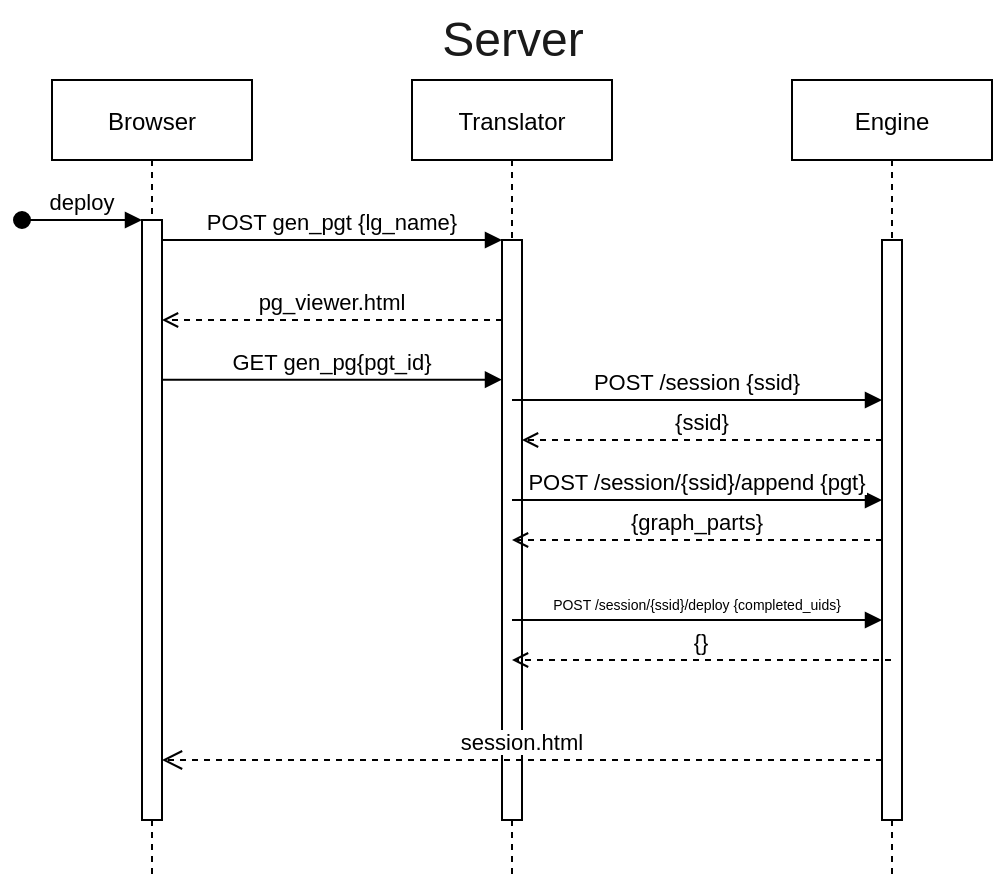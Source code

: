 <mxfile version="20.2.3" type="device" pages="4"><diagram id="kgpKYQtTHZ0yAKxKKP6v" name="Server"><mxGraphModel dx="1406" dy="762" grid="1" gridSize="10" guides="1" tooltips="1" connect="1" arrows="1" fold="1" page="1" pageScale="1" pageWidth="850" pageHeight="1100" math="0" shadow="0"><root><mxCell id="0"/><mxCell id="1" parent="0"/><mxCell id="3nuBFxr9cyL0pnOWT2aG-1" value="Browser" style="shape=umlLifeline;perimeter=lifelinePerimeter;container=1;collapsible=0;recursiveResize=0;rounded=0;shadow=0;strokeWidth=1;" parent="1" vertex="1"><mxGeometry x="120" y="80" width="100" height="400" as="geometry"/></mxCell><mxCell id="3nuBFxr9cyL0pnOWT2aG-2" value="" style="points=[];perimeter=orthogonalPerimeter;rounded=0;shadow=0;strokeWidth=1;" parent="3nuBFxr9cyL0pnOWT2aG-1" vertex="1"><mxGeometry x="45" y="70" width="10" height="300" as="geometry"/></mxCell><mxCell id="3nuBFxr9cyL0pnOWT2aG-3" value="deploy" style="verticalAlign=bottom;startArrow=oval;endArrow=block;startSize=8;shadow=0;strokeWidth=1;" parent="3nuBFxr9cyL0pnOWT2aG-1" target="3nuBFxr9cyL0pnOWT2aG-2" edge="1"><mxGeometry relative="1" as="geometry"><mxPoint x="-15" y="70" as="sourcePoint"/></mxGeometry></mxCell><mxCell id="r59Y7d5po-5En5TcLOiU-8" value="GET gen_pg{pgt_id}" style="verticalAlign=bottom;endArrow=block;entryX=0;entryY=0;shadow=0;strokeWidth=1;" parent="3nuBFxr9cyL0pnOWT2aG-1" edge="1"><mxGeometry relative="1" as="geometry"><mxPoint x="55" y="149.83" as="sourcePoint"/><mxPoint x="225" y="149.83" as="targetPoint"/></mxGeometry></mxCell><mxCell id="3nuBFxr9cyL0pnOWT2aG-5" value="Translator" style="shape=umlLifeline;perimeter=lifelinePerimeter;container=1;collapsible=0;recursiveResize=0;rounded=0;shadow=0;strokeWidth=1;" parent="1" vertex="1"><mxGeometry x="300" y="80" width="100" height="400" as="geometry"/></mxCell><mxCell id="3nuBFxr9cyL0pnOWT2aG-6" value="" style="points=[];perimeter=orthogonalPerimeter;rounded=0;shadow=0;strokeWidth=1;" parent="3nuBFxr9cyL0pnOWT2aG-5" vertex="1"><mxGeometry x="45" y="80" width="10" height="290" as="geometry"/></mxCell><mxCell id="3nuBFxr9cyL0pnOWT2aG-7" value="session.html" style="verticalAlign=bottom;endArrow=open;dashed=1;endSize=8;shadow=0;strokeWidth=1;" parent="1" source="r59Y7d5po-5En5TcLOiU-2" target="3nuBFxr9cyL0pnOWT2aG-2" edge="1"><mxGeometry relative="1" as="geometry"><mxPoint x="275" y="236" as="targetPoint"/><Array as="points"><mxPoint x="290" y="420"/></Array></mxGeometry></mxCell><mxCell id="3nuBFxr9cyL0pnOWT2aG-8" value="POST gen_pgt {lg_name}" style="verticalAlign=bottom;endArrow=block;entryX=0;entryY=0;shadow=0;strokeWidth=1;" parent="1" source="3nuBFxr9cyL0pnOWT2aG-2" target="3nuBFxr9cyL0pnOWT2aG-6" edge="1"><mxGeometry relative="1" as="geometry"><mxPoint x="275" y="160" as="sourcePoint"/></mxGeometry></mxCell><mxCell id="3nuBFxr9cyL0pnOWT2aG-9" value="pg_viewer.html" style="verticalAlign=bottom;endArrow=open;shadow=0;strokeWidth=1;dashed=1;endFill=0;" parent="1" source="3nuBFxr9cyL0pnOWT2aG-6" target="3nuBFxr9cyL0pnOWT2aG-2" edge="1"><mxGeometry relative="1" as="geometry"><mxPoint x="240" y="200" as="sourcePoint"/><mxPoint x="180" y="200" as="targetPoint"/><Array as="points"><mxPoint x="310" y="200"/></Array></mxGeometry></mxCell><mxCell id="r59Y7d5po-5En5TcLOiU-1" value="Engine" style="shape=umlLifeline;perimeter=lifelinePerimeter;container=1;collapsible=0;recursiveResize=0;rounded=0;shadow=0;strokeWidth=1;" parent="1" vertex="1"><mxGeometry x="490" y="80" width="100" height="400" as="geometry"/></mxCell><mxCell id="r59Y7d5po-5En5TcLOiU-2" value="" style="points=[];perimeter=orthogonalPerimeter;rounded=0;shadow=0;strokeWidth=1;" parent="r59Y7d5po-5En5TcLOiU-1" vertex="1"><mxGeometry x="45" y="80" width="10" height="290" as="geometry"/></mxCell><mxCell id="r59Y7d5po-5En5TcLOiU-9" value="POST /session {ssid}" style="verticalAlign=bottom;endArrow=block;shadow=0;strokeWidth=1;" parent="1" source="3nuBFxr9cyL0pnOWT2aG-5" target="r59Y7d5po-5En5TcLOiU-2" edge="1"><mxGeometry relative="1" as="geometry"><mxPoint x="360" y="240" as="sourcePoint"/><mxPoint x="520" y="240.0" as="targetPoint"/><Array as="points"><mxPoint x="380" y="240"/></Array></mxGeometry></mxCell><mxCell id="r59Y7d5po-5En5TcLOiU-12" value="POST /session/{ssid}/deploy {completed_uids}" style="verticalAlign=bottom;endArrow=block;shadow=0;strokeWidth=1;fontSize=7;" parent="1" source="3nuBFxr9cyL0pnOWT2aG-5" target="r59Y7d5po-5En5TcLOiU-2" edge="1"><mxGeometry relative="1" as="geometry"><mxPoint x="355.0" y="300" as="sourcePoint"/><mxPoint x="539.45" y="300" as="targetPoint"/><Array as="points"><mxPoint x="420" y="350"/></Array></mxGeometry></mxCell><mxCell id="r59Y7d5po-5En5TcLOiU-11" value="POST /session/{ssid}/append {pgt}" style="verticalAlign=bottom;endArrow=block;shadow=0;strokeWidth=1;" parent="1" source="3nuBFxr9cyL0pnOWT2aG-5" target="r59Y7d5po-5En5TcLOiU-2" edge="1"><mxGeometry relative="1" as="geometry"><mxPoint x="390" y="270" as="sourcePoint"/><mxPoint x="539.45" y="270" as="targetPoint"/><Array as="points"><mxPoint x="370" y="290"/></Array></mxGeometry></mxCell><mxCell id="r59Y7d5po-5En5TcLOiU-14" value="{ssid}" style="verticalAlign=bottom;endArrow=open;shadow=0;strokeWidth=1;dashed=1;endFill=0;" parent="1" source="r59Y7d5po-5En5TcLOiU-2" target="3nuBFxr9cyL0pnOWT2aG-6" edge="1"><mxGeometry relative="1" as="geometry"><mxPoint x="530" y="260" as="sourcePoint"/><mxPoint x="360" y="260" as="targetPoint"/><Array as="points"><mxPoint x="490" y="260"/></Array></mxGeometry></mxCell><mxCell id="r59Y7d5po-5En5TcLOiU-15" value="{graph_parts}" style="verticalAlign=bottom;endArrow=open;shadow=0;strokeWidth=1;dashed=1;endFill=0;" parent="1" source="r59Y7d5po-5En5TcLOiU-2" target="3nuBFxr9cyL0pnOWT2aG-5" edge="1"><mxGeometry relative="1" as="geometry"><mxPoint x="530" y="310" as="sourcePoint"/><mxPoint x="365" y="310" as="targetPoint"/><Array as="points"><mxPoint x="500" y="310"/></Array></mxGeometry></mxCell><mxCell id="r59Y7d5po-5En5TcLOiU-16" value="{}" style="verticalAlign=bottom;endArrow=open;shadow=0;strokeWidth=1;dashed=1;endFill=0;" parent="1" source="r59Y7d5po-5En5TcLOiU-1" target="3nuBFxr9cyL0pnOWT2aG-5" edge="1"><mxGeometry relative="1" as="geometry"><mxPoint x="534.77" y="370" as="sourcePoint"/><mxPoint x="349.996" y="370" as="targetPoint"/><Array as="points"><mxPoint x="499.77" y="370"/></Array></mxGeometry></mxCell><mxCell id="J2MtbeUkkZ9q29nKgagK-1" value="&lt;font style=&quot;font-size: 24px;&quot;&gt;Server&lt;/font&gt;" style="text;html=1;align=center;verticalAlign=middle;resizable=0;points=[];autosize=1;strokeColor=none;fillColor=none;fontSize=7;fontColor=#1A1A1A;" parent="1" vertex="1"><mxGeometry x="305" y="40" width="90" height="40" as="geometry"/></mxCell></root></mxGraphModel></diagram><diagram id="S-jTyIMWRWC7kHsT5jzi" name="OOD"><mxGraphModel dx="1406" dy="762" grid="1" gridSize="10" guides="1" tooltips="1" connect="1" arrows="1" fold="1" page="1" pageScale="1" pageWidth="850" pageHeight="1100" math="0" shadow="0"><root><mxCell id="0"/><mxCell id="1" parent="0"/><mxCell id="J2HlRzhohEbQ30VD22vc-1" value="Browser" style="shape=umlLifeline;perimeter=lifelinePerimeter;container=1;collapsible=0;recursiveResize=0;rounded=0;shadow=0;strokeWidth=1;" parent="1" vertex="1"><mxGeometry x="120" y="80" width="100" height="330" as="geometry"/></mxCell><mxCell id="J2HlRzhohEbQ30VD22vc-2" value="" style="points=[];perimeter=orthogonalPerimeter;rounded=0;shadow=0;strokeWidth=1;" parent="J2HlRzhohEbQ30VD22vc-1" vertex="1"><mxGeometry x="45" y="70" width="10" height="230" as="geometry"/></mxCell><mxCell id="J2HlRzhohEbQ30VD22vc-3" value="deploy" style="verticalAlign=bottom;startArrow=oval;endArrow=block;startSize=8;shadow=0;strokeWidth=1;" parent="J2HlRzhohEbQ30VD22vc-1" target="J2HlRzhohEbQ30VD22vc-2" edge="1"><mxGeometry relative="1" as="geometry"><mxPoint x="-15" y="70" as="sourcePoint"/></mxGeometry></mxCell><mxCell id="J2HlRzhohEbQ30VD22vc-4" value="GET gen_pg{pgt_id, tpl=1}" style="verticalAlign=bottom;endArrow=block;entryX=0;entryY=0;shadow=0;strokeWidth=1;" parent="J2HlRzhohEbQ30VD22vc-1" edge="1"><mxGeometry relative="1" as="geometry"><mxPoint x="55" y="149.83" as="sourcePoint"/><mxPoint x="225" y="149.83" as="targetPoint"/></mxGeometry></mxCell><mxCell id="J2HlRzhohEbQ30VD22vc-5" value="Translator" style="shape=umlLifeline;perimeter=lifelinePerimeter;container=1;collapsible=0;recursiveResize=0;rounded=0;shadow=0;strokeWidth=1;" parent="1" vertex="1"><mxGeometry x="300" y="80" width="100" height="330" as="geometry"/></mxCell><mxCell id="J2HlRzhohEbQ30VD22vc-6" value="" style="points=[];perimeter=orthogonalPerimeter;rounded=0;shadow=0;strokeWidth=1;" parent="J2HlRzhohEbQ30VD22vc-5" vertex="1"><mxGeometry x="45" y="80" width="10" height="220" as="geometry"/></mxCell><mxCell id="J2HlRzhohEbQ30VD22vc-7" value="OOD homepage" style="verticalAlign=bottom;endArrow=open;dashed=1;endSize=8;shadow=0;strokeWidth=1;" parent="1" source="Z3-A3xKVdIE1jrW-FmDz-2" target="J2HlRzhohEbQ30VD22vc-2" edge="1"><mxGeometry relative="1" as="geometry"><mxPoint x="275" y="236" as="targetPoint"/><Array as="points"><mxPoint x="290" y="330"/></Array></mxGeometry></mxCell><mxCell id="J2HlRzhohEbQ30VD22vc-8" value="POST gen_pgt {lg_name}" style="verticalAlign=bottom;endArrow=block;entryX=0;entryY=0;shadow=0;strokeWidth=1;" parent="1" source="J2HlRzhohEbQ30VD22vc-2" target="J2HlRzhohEbQ30VD22vc-6" edge="1"><mxGeometry relative="1" as="geometry"><mxPoint x="275" y="160" as="sourcePoint"/></mxGeometry></mxCell><mxCell id="J2HlRzhohEbQ30VD22vc-9" value="pg_viewer.html" style="verticalAlign=bottom;endArrow=open;shadow=0;strokeWidth=1;dashed=1;endFill=0;" parent="1" source="J2HlRzhohEbQ30VD22vc-6" target="J2HlRzhohEbQ30VD22vc-2" edge="1"><mxGeometry relative="1" as="geometry"><mxPoint x="240" y="200" as="sourcePoint"/><mxPoint x="180" y="200" as="targetPoint"/><Array as="points"><mxPoint x="310" y="200"/></Array></mxGeometry></mxCell><mxCell id="J2HlRzhohEbQ30VD22vc-10" value="Engine" style="shape=umlLifeline;perimeter=lifelinePerimeter;container=1;collapsible=0;recursiveResize=0;rounded=0;shadow=0;strokeWidth=1;" parent="1" vertex="1"><mxGeometry x="660" y="80" width="100" height="330" as="geometry"/></mxCell><mxCell id="J2HlRzhohEbQ30VD22vc-11" value="" style="points=[];perimeter=orthogonalPerimeter;rounded=0;shadow=0;strokeWidth=1;" parent="J2HlRzhohEbQ30VD22vc-10" vertex="1"><mxGeometry x="45" y="80" width="10" height="220" as="geometry"/></mxCell><mxCell id="J2HlRzhohEbQ30VD22vc-12" value="POST /api/slurm/script {pgt}" style="verticalAlign=bottom;endArrow=block;shadow=0;strokeWidth=1;" parent="1" source="J2HlRzhohEbQ30VD22vc-1" target="Z3-A3xKVdIE1jrW-FmDz-2" edge="1"><mxGeometry relative="1" as="geometry"><mxPoint x="360" y="240" as="sourcePoint"/><mxPoint x="530" y="240" as="targetPoint"/><Array as="points"><mxPoint x="380" y="280"/></Array></mxGeometry></mxCell><mxCell id="J2HlRzhohEbQ30VD22vc-14" value="SlurmClient.submit_job(){graph}" style="verticalAlign=bottom;endArrow=block;shadow=0;strokeWidth=1;" parent="1" source="Z3-A3xKVdIE1jrW-FmDz-2" target="J2HlRzhohEbQ30VD22vc-11" edge="1"><mxGeometry relative="1" as="geometry"><mxPoint x="390" y="270" as="sourcePoint"/><mxPoint x="539.45" y="270" as="targetPoint"/><Array as="points"><mxPoint x="550" y="310"/></Array></mxGeometry></mxCell><mxCell id="Z3-A3xKVdIE1jrW-FmDz-1" value="OOD" style="shape=umlLifeline;perimeter=lifelinePerimeter;container=1;collapsible=0;recursiveResize=0;rounded=0;shadow=0;strokeWidth=1;" parent="1" vertex="1"><mxGeometry x="480" y="80" width="100" height="330" as="geometry"/></mxCell><mxCell id="Z3-A3xKVdIE1jrW-FmDz-2" value="" style="points=[];perimeter=orthogonalPerimeter;rounded=0;shadow=0;strokeWidth=1;" parent="Z3-A3xKVdIE1jrW-FmDz-1" vertex="1"><mxGeometry x="45" y="80" width="10" height="220" as="geometry"/></mxCell><mxCell id="ViHR7BLVZdUKuBLsT6aL-1" value="{pgt}" style="verticalAlign=bottom;endArrow=open;shadow=0;strokeWidth=1;dashed=1;endFill=0;" parent="1" source="J2HlRzhohEbQ30VD22vc-5" target="J2HlRzhohEbQ30VD22vc-1" edge="1"><mxGeometry relative="1" as="geometry"><mxPoint x="355" y="270" as="sourcePoint"/><mxPoint x="185" y="270" as="targetPoint"/><Array as="points"><mxPoint x="330" y="250"/></Array></mxGeometry></mxCell><mxCell id="8iV-Ir2DONgZL2tjL3Px-1" value="&lt;font style=&quot;font-size: 24px;&quot;&gt;OpenOn Demand (OOD)&lt;br&gt;&lt;/font&gt;" style="text;html=1;align=center;verticalAlign=middle;resizable=0;points=[];autosize=1;strokeColor=none;fillColor=none;fontSize=7;fontColor=#1A1A1A;" parent="1" vertex="1"><mxGeometry x="295" y="30" width="290" height="40" as="geometry"/></mxCell></root></mxGraphModel></diagram><diagram id="mbYobO7YDmSH18sdmwWF" name="Browser"><mxGraphModel dx="1406" dy="762" grid="1" gridSize="10" guides="1" tooltips="1" connect="1" arrows="1" fold="1" page="1" pageScale="1" pageWidth="850" pageHeight="1100" math="0" shadow="0"><root><mxCell id="0"/><mxCell id="1" parent="0"/><mxCell id="a1s-0AXkFC-31NCwcYtN-18" value="Browser" style="shape=umlLifeline;perimeter=lifelinePerimeter;container=1;collapsible=0;recursiveResize=0;rounded=0;shadow=0;strokeWidth=1;" parent="1" vertex="1"><mxGeometry x="130" y="90" width="100" height="460" as="geometry"/></mxCell><mxCell id="a1s-0AXkFC-31NCwcYtN-19" value="" style="points=[];perimeter=orthogonalPerimeter;rounded=0;shadow=0;strokeWidth=1;" parent="a1s-0AXkFC-31NCwcYtN-18" vertex="1"><mxGeometry x="45" y="70" width="10" height="370" as="geometry"/></mxCell><mxCell id="a1s-0AXkFC-31NCwcYtN-20" value="deploy" style="verticalAlign=bottom;startArrow=oval;endArrow=block;startSize=8;shadow=0;strokeWidth=1;" parent="a1s-0AXkFC-31NCwcYtN-18" target="a1s-0AXkFC-31NCwcYtN-19" edge="1"><mxGeometry relative="1" as="geometry"><mxPoint x="-15" y="70" as="sourcePoint"/></mxGeometry></mxCell><mxCell id="a1s-0AXkFC-31NCwcYtN-22" value="Translator" style="shape=umlLifeline;perimeter=lifelinePerimeter;container=1;collapsible=0;recursiveResize=0;rounded=0;shadow=0;strokeWidth=1;" parent="1" vertex="1"><mxGeometry x="310" y="90" width="100" height="460" as="geometry"/></mxCell><mxCell id="a1s-0AXkFC-31NCwcYtN-23" value="" style="points=[];perimeter=orthogonalPerimeter;rounded=0;shadow=0;strokeWidth=1;" parent="a1s-0AXkFC-31NCwcYtN-22" vertex="1"><mxGeometry x="45" y="80" width="10" height="120" as="geometry"/></mxCell><mxCell id="a1s-0AXkFC-31NCwcYtN-24" value="session.html" style="verticalAlign=bottom;endArrow=open;dashed=1;endSize=8;shadow=0;strokeWidth=1;" parent="1" source="a1s-0AXkFC-31NCwcYtN-28" target="a1s-0AXkFC-31NCwcYtN-19" edge="1"><mxGeometry relative="1" as="geometry"><mxPoint x="285" y="246" as="targetPoint"/><Array as="points"><mxPoint x="310" y="500"/></Array></mxGeometry></mxCell><mxCell id="a1s-0AXkFC-31NCwcYtN-25" value="POST gen_pgt {lg_name}" style="verticalAlign=bottom;endArrow=block;entryX=0;entryY=0;shadow=0;strokeWidth=1;" parent="1" source="a1s-0AXkFC-31NCwcYtN-19" target="a1s-0AXkFC-31NCwcYtN-23" edge="1"><mxGeometry relative="1" as="geometry"><mxPoint x="285" y="170" as="sourcePoint"/></mxGeometry></mxCell><mxCell id="a1s-0AXkFC-31NCwcYtN-26" value="pg_viewer.html" style="verticalAlign=bottom;endArrow=open;shadow=0;strokeWidth=1;dashed=1;endFill=0;" parent="1" source="a1s-0AXkFC-31NCwcYtN-23" target="a1s-0AXkFC-31NCwcYtN-19" edge="1"><mxGeometry relative="1" as="geometry"><mxPoint x="250" y="210" as="sourcePoint"/><mxPoint x="190" y="210" as="targetPoint"/><Array as="points"><mxPoint x="310" y="200"/></Array></mxGeometry></mxCell><mxCell id="a1s-0AXkFC-31NCwcYtN-27" value="Engine" style="shape=umlLifeline;perimeter=lifelinePerimeter;container=1;collapsible=0;recursiveResize=0;rounded=0;shadow=0;strokeWidth=1;" parent="1" vertex="1"><mxGeometry x="500" y="90" width="100" height="460" as="geometry"/></mxCell><mxCell id="a1s-0AXkFC-31NCwcYtN-28" value="" style="points=[];perimeter=orthogonalPerimeter;rounded=0;shadow=0;strokeWidth=1;" parent="a1s-0AXkFC-31NCwcYtN-27" vertex="1"><mxGeometry x="45" y="80" width="10" height="360" as="geometry"/></mxCell><mxCell id="a1s-0AXkFC-31NCwcYtN-29" value="POST /session {ssid}" style="verticalAlign=bottom;endArrow=block;shadow=0;strokeWidth=1;" parent="1" source="a1s-0AXkFC-31NCwcYtN-18" target="a1s-0AXkFC-31NCwcYtN-28" edge="1"><mxGeometry relative="1" as="geometry"><mxPoint x="370" y="250" as="sourcePoint"/><mxPoint x="530" y="250.0" as="targetPoint"/><Array as="points"><mxPoint x="390" y="320"/></Array></mxGeometry></mxCell><mxCell id="a1s-0AXkFC-31NCwcYtN-30" value="POST /session/{ssid}/deploy {completed_uids}" style="verticalAlign=bottom;endArrow=block;shadow=0;strokeWidth=1;fontSize=7;" parent="1" source="a1s-0AXkFC-31NCwcYtN-18" target="a1s-0AXkFC-31NCwcYtN-28" edge="1"><mxGeometry relative="1" as="geometry"><mxPoint x="365.0" y="310" as="sourcePoint"/><mxPoint x="549.45" y="310" as="targetPoint"/><Array as="points"><mxPoint x="410" y="420"/></Array></mxGeometry></mxCell><mxCell id="a1s-0AXkFC-31NCwcYtN-31" value="POST /session/{ssid}/append {pgt}" style="verticalAlign=bottom;endArrow=block;shadow=0;strokeWidth=1;" parent="1" source="a1s-0AXkFC-31NCwcYtN-18" target="a1s-0AXkFC-31NCwcYtN-28" edge="1"><mxGeometry relative="1" as="geometry"><mxPoint x="400" y="280" as="sourcePoint"/><mxPoint x="549.45" y="280" as="targetPoint"/><Array as="points"><mxPoint x="380" y="360"/></Array></mxGeometry></mxCell><mxCell id="a1s-0AXkFC-31NCwcYtN-32" value="{ssid}" style="verticalAlign=bottom;endArrow=open;shadow=0;strokeWidth=1;dashed=1;endFill=0;" parent="1" source="a1s-0AXkFC-31NCwcYtN-28" target="a1s-0AXkFC-31NCwcYtN-19" edge="1"><mxGeometry relative="1" as="geometry"><mxPoint x="540" y="270" as="sourcePoint"/><mxPoint x="370" y="270" as="targetPoint"/><Array as="points"><mxPoint x="490" y="340"/></Array></mxGeometry></mxCell><mxCell id="a1s-0AXkFC-31NCwcYtN-33" value="{graph_parts}" style="verticalAlign=bottom;endArrow=open;shadow=0;strokeWidth=1;dashed=1;endFill=0;" parent="1" source="a1s-0AXkFC-31NCwcYtN-28" target="a1s-0AXkFC-31NCwcYtN-18" edge="1"><mxGeometry relative="1" as="geometry"><mxPoint x="540" y="320" as="sourcePoint"/><mxPoint x="375" y="320" as="targetPoint"/><Array as="points"><mxPoint x="510" y="380"/></Array></mxGeometry></mxCell><mxCell id="a1s-0AXkFC-31NCwcYtN-34" value="{}" style="verticalAlign=bottom;endArrow=open;shadow=0;strokeWidth=1;dashed=1;endFill=0;" parent="1" source="a1s-0AXkFC-31NCwcYtN-27" target="a1s-0AXkFC-31NCwcYtN-18" edge="1"><mxGeometry relative="1" as="geometry"><mxPoint x="544.77" y="380" as="sourcePoint"/><mxPoint x="359.996" y="380" as="targetPoint"/><Array as="points"><mxPoint x="490" y="440"/></Array></mxGeometry></mxCell><mxCell id="a1s-0AXkFC-31NCwcYtN-35" value="{pg, completed_uids}" style="verticalAlign=bottom;endArrow=open;shadow=0;strokeWidth=1;dashed=1;endFill=0;" parent="1" source="a1s-0AXkFC-31NCwcYtN-23" target="a1s-0AXkFC-31NCwcYtN-19" edge="1"><mxGeometry relative="1" as="geometry"><mxPoint x="365" y="220" as="sourcePoint"/><mxPoint x="195" y="220" as="targetPoint"/><Array as="points"><mxPoint x="330" y="280"/></Array></mxGeometry></mxCell><mxCell id="a1s-0AXkFC-31NCwcYtN-36" value="GET /session?sessionID={ssid}" style="verticalAlign=bottom;endArrow=block;shadow=0;strokeWidth=1;fontSize=7;" parent="1" source="a1s-0AXkFC-31NCwcYtN-19" target="a1s-0AXkFC-31NCwcYtN-27" edge="1"><mxGeometry relative="1" as="geometry"><mxPoint x="190.1" y="410" as="sourcePoint"/><mxPoint x="555" y="410" as="targetPoint"/><Array as="points"><mxPoint x="430" y="470"/></Array></mxGeometry></mxCell><mxCell id="a1s-0AXkFC-31NCwcYtN-21" value="GET gen_pg_spec{pgt_id, nodes}" style="verticalAlign=bottom;endArrow=block;entryX=0;entryY=0;shadow=0;strokeWidth=1;" parent="1" edge="1"><mxGeometry relative="1" as="geometry"><mxPoint x="185" y="260.0" as="sourcePoint"/><mxPoint x="355" y="260.0" as="targetPoint"/></mxGeometry></mxCell><mxCell id="B2uwU4s8zon08KtuNJYa-1" value="GET /nodes" style="verticalAlign=bottom;endArrow=block;shadow=0;strokeWidth=1;fillColor=#d5e8d4;strokeColor=#1A1A1A;fontColor=#1A1A1A;" parent="1" source="a1s-0AXkFC-31NCwcYtN-18" target="a1s-0AXkFC-31NCwcYtN-27" edge="1"><mxGeometry relative="1" as="geometry"><mxPoint x="360" y="230" as="sourcePoint"/><mxPoint x="530" y="230" as="targetPoint"/><Array as="points"><mxPoint x="440" y="220"/></Array></mxGeometry></mxCell><mxCell id="B2uwU4s8zon08KtuNJYa-2" value="nodes" style="verticalAlign=bottom;endArrow=open;shadow=0;strokeWidth=1;dashed=1;endFill=0;fillColor=#d5e8d4;strokeColor=#1A1A1A;fontColor=#1A1A1A;" parent="1" source="a1s-0AXkFC-31NCwcYtN-27" target="a1s-0AXkFC-31NCwcYtN-18" edge="1"><mxGeometry relative="1" as="geometry"><mxPoint x="530" y="240" as="sourcePoint"/><mxPoint x="360" y="240" as="targetPoint"/><Array as="points"><mxPoint x="505" y="240"/></Array></mxGeometry></mxCell><mxCell id="B2uwU4s8zon08KtuNJYa-3" value="&lt;font style=&quot;font-size: 24px;&quot;&gt;Browser&lt;/font&gt;&lt;font style=&quot;font-size: 24px;&quot;&gt;&lt;br&gt;&lt;/font&gt;" style="text;html=1;align=center;verticalAlign=middle;resizable=0;points=[];autosize=1;strokeColor=none;fillColor=none;fontSize=7;fontColor=#1A1A1A;" parent="1" vertex="1"><mxGeometry x="305" y="40" width="110" height="40" as="geometry"/></mxCell></root></mxGraphModel></diagram><diagram id="qkg595vB9vVmABTKZWJg" name="Helm"><mxGraphModel dx="1406" dy="762" grid="1" gridSize="10" guides="1" tooltips="1" connect="1" arrows="1" fold="1" page="1" pageScale="1" pageWidth="850" pageHeight="1100" math="0" shadow="0"><root><mxCell id="0"/><mxCell id="1" parent="0"/><mxCell id="xSG1c5jlr7IfHTluaNIZ-19" value="Browser" style="shape=umlLifeline;perimeter=lifelinePerimeter;container=1;collapsible=0;recursiveResize=0;rounded=0;shadow=0;strokeWidth=1;" parent="1" vertex="1"><mxGeometry x="130" y="90" width="100" height="460" as="geometry"/></mxCell><mxCell id="xSG1c5jlr7IfHTluaNIZ-20" value="" style="points=[];perimeter=orthogonalPerimeter;rounded=0;shadow=0;strokeWidth=1;" parent="xSG1c5jlr7IfHTluaNIZ-19" vertex="1"><mxGeometry x="45" y="70" width="10" height="350" as="geometry"/></mxCell><mxCell id="xSG1c5jlr7IfHTluaNIZ-21" value="deploy" style="verticalAlign=bottom;startArrow=oval;endArrow=block;startSize=8;shadow=0;strokeWidth=1;" parent="xSG1c5jlr7IfHTluaNIZ-19" target="xSG1c5jlr7IfHTluaNIZ-20" edge="1"><mxGeometry relative="1" as="geometry"><mxPoint x="-15" y="70" as="sourcePoint"/></mxGeometry></mxCell><mxCell id="xSG1c5jlr7IfHTluaNIZ-23" value="Translator" style="shape=umlLifeline;perimeter=lifelinePerimeter;container=1;collapsible=0;recursiveResize=0;rounded=0;shadow=0;strokeWidth=1;" parent="1" vertex="1"><mxGeometry x="310" y="90" width="100" height="460" as="geometry"/></mxCell><mxCell id="xSG1c5jlr7IfHTluaNIZ-24" value="" style="points=[];perimeter=orthogonalPerimeter;rounded=0;shadow=0;strokeWidth=1;" parent="xSG1c5jlr7IfHTluaNIZ-23" vertex="1"><mxGeometry x="45" y="80" width="10" height="340" as="geometry"/></mxCell><mxCell id="xSG1c5jlr7IfHTluaNIZ-26" value="POST gen_pgt {lg_name}" style="verticalAlign=bottom;endArrow=block;entryX=0;entryY=0;shadow=0;strokeWidth=1;" parent="1" source="xSG1c5jlr7IfHTluaNIZ-20" target="xSG1c5jlr7IfHTluaNIZ-24" edge="1"><mxGeometry relative="1" as="geometry"><mxPoint x="285" y="170" as="sourcePoint"/></mxGeometry></mxCell><mxCell id="xSG1c5jlr7IfHTluaNIZ-27" value="pg_viewer.html" style="verticalAlign=bottom;endArrow=open;shadow=0;strokeWidth=1;dashed=1;endFill=0;" parent="1" source="xSG1c5jlr7IfHTluaNIZ-24" target="xSG1c5jlr7IfHTluaNIZ-20" edge="1"><mxGeometry relative="1" as="geometry"><mxPoint x="250" y="210" as="sourcePoint"/><mxPoint x="190" y="210" as="targetPoint"/><Array as="points"><mxPoint x="320" y="190"/></Array></mxGeometry></mxCell><mxCell id="xSG1c5jlr7IfHTluaNIZ-28" value="K8s" style="shape=umlLifeline;perimeter=lifelinePerimeter;container=1;collapsible=0;recursiveResize=0;rounded=0;shadow=0;strokeWidth=1;" parent="1" vertex="1"><mxGeometry x="500" y="90" width="100" height="460" as="geometry"/></mxCell><mxCell id="xSG1c5jlr7IfHTluaNIZ-29" value="" style="points=[];perimeter=orthogonalPerimeter;rounded=0;shadow=0;strokeWidth=1;" parent="xSG1c5jlr7IfHTluaNIZ-28" vertex="1"><mxGeometry x="45" y="80" width="10" height="340" as="geometry"/></mxCell><mxCell id="xSG1c5jlr7IfHTluaNIZ-30" value="helm_client.helm install" style="verticalAlign=bottom;endArrow=block;shadow=0;strokeWidth=1;" parent="1" source="xSG1c5jlr7IfHTluaNIZ-23" target="xSG1c5jlr7IfHTluaNIZ-29" edge="1"><mxGeometry relative="1" as="geometry"><mxPoint x="370" y="250" as="sourcePoint"/><mxPoint x="530" y="250.0" as="targetPoint"/><Array as="points"><mxPoint x="390" y="240"/></Array></mxGeometry></mxCell><mxCell id="xSG1c5jlr7IfHTluaNIZ-31" value="POST /session/{ssid}/deploy {completed_uids}" style="verticalAlign=bottom;endArrow=block;shadow=0;strokeWidth=1;fontSize=7;" parent="1" source="xSG1c5jlr7IfHTluaNIZ-23" target="xSG1c5jlr7IfHTluaNIZ-37" edge="1"><mxGeometry relative="1" as="geometry"><mxPoint x="365.0" y="310" as="sourcePoint"/><mxPoint x="549.45" y="310" as="targetPoint"/><Array as="points"><mxPoint x="420" y="460"/></Array></mxGeometry></mxCell><mxCell id="xSG1c5jlr7IfHTluaNIZ-32" value="helm_client.submit_pgt" style="verticalAlign=bottom;endArrow=block;shadow=0;strokeWidth=1;" parent="1" source="xSG1c5jlr7IfHTluaNIZ-23" target="xSG1c5jlr7IfHTluaNIZ-37" edge="1"><mxGeometry relative="1" as="geometry"><mxPoint x="400" y="280" as="sourcePoint"/><mxPoint x="549.45" y="280" as="targetPoint"/><Array as="points"><mxPoint x="380" y="300"/></Array></mxGeometry></mxCell><mxCell id="xSG1c5jlr7IfHTluaNIZ-33" value="{pod details}" style="verticalAlign=bottom;endArrow=open;shadow=0;strokeWidth=1;dashed=1;endFill=0;" parent="1" source="xSG1c5jlr7IfHTluaNIZ-29" target="xSG1c5jlr7IfHTluaNIZ-24" edge="1"><mxGeometry relative="1" as="geometry"><mxPoint x="540" y="270" as="sourcePoint"/><mxPoint x="370" y="270" as="targetPoint"/><Array as="points"><mxPoint x="500" y="280"/></Array></mxGeometry></mxCell><mxCell id="xSG1c5jlr7IfHTluaNIZ-34" value="{graph_parts}" style="verticalAlign=bottom;endArrow=open;shadow=0;strokeWidth=1;dashed=1;endFill=0;" parent="1" source="xSG1c5jlr7IfHTluaNIZ-37" target="xSG1c5jlr7IfHTluaNIZ-23" edge="1"><mxGeometry relative="1" as="geometry"><mxPoint x="540" y="320" as="sourcePoint"/><mxPoint x="375" y="320" as="targetPoint"/><Array as="points"><mxPoint x="510" y="320"/></Array></mxGeometry></mxCell><mxCell id="xSG1c5jlr7IfHTluaNIZ-35" value="{}" style="verticalAlign=bottom;endArrow=open;shadow=0;strokeWidth=1;dashed=1;endFill=0;" parent="1" source="xSG1c5jlr7IfHTluaNIZ-37" target="xSG1c5jlr7IfHTluaNIZ-23" edge="1"><mxGeometry relative="1" as="geometry"><mxPoint x="544.77" y="380" as="sourcePoint"/><mxPoint x="359.996" y="380" as="targetPoint"/><Array as="points"><mxPoint x="480" y="490"/></Array></mxGeometry></mxCell><mxCell id="xSG1c5jlr7IfHTluaNIZ-36" value="&lt;font style=&quot;font-size: 24px;&quot;&gt;Helm&lt;/font&gt;" style="text;html=1;align=center;verticalAlign=middle;resizable=0;points=[];autosize=1;strokeColor=none;fillColor=none;fontSize=7;fontColor=#1A1A1A;" parent="1" vertex="1"><mxGeometry x="420" y="50" width="80" height="40" as="geometry"/></mxCell><mxCell id="xSG1c5jlr7IfHTluaNIZ-37" value="Engine" style="shape=umlLifeline;perimeter=lifelinePerimeter;container=1;collapsible=0;recursiveResize=0;rounded=0;shadow=0;strokeWidth=1;" parent="1" vertex="1"><mxGeometry x="680" y="90" width="100" height="460" as="geometry"/></mxCell><mxCell id="xSG1c5jlr7IfHTluaNIZ-38" value="" style="points=[];perimeter=orthogonalPerimeter;rounded=0;shadow=0;strokeWidth=1;" parent="xSG1c5jlr7IfHTluaNIZ-37" vertex="1"><mxGeometry x="45" y="80" width="10" height="340" as="geometry"/></mxCell><mxCell id="ejomeJURoUOSWC1y4aYZ-1" value="POST /session {ssid}" style="verticalAlign=bottom;endArrow=block;shadow=0;strokeWidth=1;" parent="1" source="xSG1c5jlr7IfHTluaNIZ-23" target="xSG1c5jlr7IfHTluaNIZ-37" edge="1"><mxGeometry relative="1" as="geometry"><mxPoint x="389.999" y="500" as="sourcePoint"/><mxPoint x="575.07" y="500" as="targetPoint"/><Array as="points"><mxPoint x="430" y="350"/></Array></mxGeometry></mxCell><mxCell id="ejomeJURoUOSWC1y4aYZ-3" value="POST /session/{ssid}/append {pgt}" style="verticalAlign=bottom;endArrow=block;shadow=0;strokeWidth=1;" parent="1" source="xSG1c5jlr7IfHTluaNIZ-24" target="xSG1c5jlr7IfHTluaNIZ-37" edge="1"><mxGeometry relative="1" as="geometry"><mxPoint x="359.999" y="400" as="sourcePoint"/><mxPoint x="545.07" y="400" as="targetPoint"/><Array as="points"><mxPoint x="380.07" y="400"/></Array></mxGeometry></mxCell><mxCell id="ejomeJURoUOSWC1y4aYZ-4" value="{ssid}" style="verticalAlign=bottom;endArrow=open;shadow=0;strokeWidth=1;dashed=1;endFill=0;" parent="1" source="xSG1c5jlr7IfHTluaNIZ-37" target="xSG1c5jlr7IfHTluaNIZ-24" edge="1"><mxGeometry relative="1" as="geometry"><mxPoint x="550" y="380" as="sourcePoint"/><mxPoint x="370" y="380" as="targetPoint"/><Array as="points"><mxPoint x="505" y="370"/></Array></mxGeometry></mxCell><mxCell id="ejomeJURoUOSWC1y4aYZ-5" value="{graph_parts}" style="verticalAlign=bottom;endArrow=open;shadow=0;strokeWidth=1;dashed=1;endFill=0;" parent="1" source="xSG1c5jlr7IfHTluaNIZ-37" target="xSG1c5jlr7IfHTluaNIZ-23" edge="1"><mxGeometry relative="1" as="geometry"><mxPoint x="540.07" y="420" as="sourcePoint"/><mxPoint x="354.999" y="420" as="targetPoint"/><Array as="points"><mxPoint x="500" y="430"/></Array></mxGeometry></mxCell><mxCell id="xSG1c5jlr7IfHTluaNIZ-22" value="GET gen_pg_helm{pgt_id}" style="verticalAlign=bottom;endArrow=block;entryX=0;entryY=0;shadow=0;strokeWidth=1;" parent="1" edge="1"><mxGeometry relative="1" as="geometry"><mxPoint x="185" y="220.0" as="sourcePoint"/><mxPoint x="355" y="220.0" as="targetPoint"/></mxGeometry></mxCell><mxCell id="ejomeJURoUOSWC1y4aYZ-7" value="/manager/start" style="verticalAlign=bottom;endArrow=block;shadow=0;strokeWidth=1;" parent="1" source="xSG1c5jlr7IfHTluaNIZ-28" target="xSG1c5jlr7IfHTluaNIZ-37" edge="1"><mxGeometry relative="1" as="geometry"><mxPoint x="550.0" y="250" as="sourcePoint"/><mxPoint x="730" y="250" as="targetPoint"/><Array as="points"><mxPoint x="580.19" y="250"/></Array></mxGeometry></mxCell><mxCell id="ejomeJURoUOSWC1y4aYZ-8" value="{pod details}" style="verticalAlign=bottom;endArrow=open;shadow=0;strokeWidth=1;dashed=1;endFill=0;" parent="1" target="xSG1c5jlr7IfHTluaNIZ-28" edge="1"><mxGeometry relative="1" as="geometry"><mxPoint x="730" y="270" as="sourcePoint"/><mxPoint x="550" y="270" as="targetPoint"/><Array as="points"><mxPoint x="685" y="270"/></Array></mxGeometry></mxCell></root></mxGraphModel></diagram></mxfile>